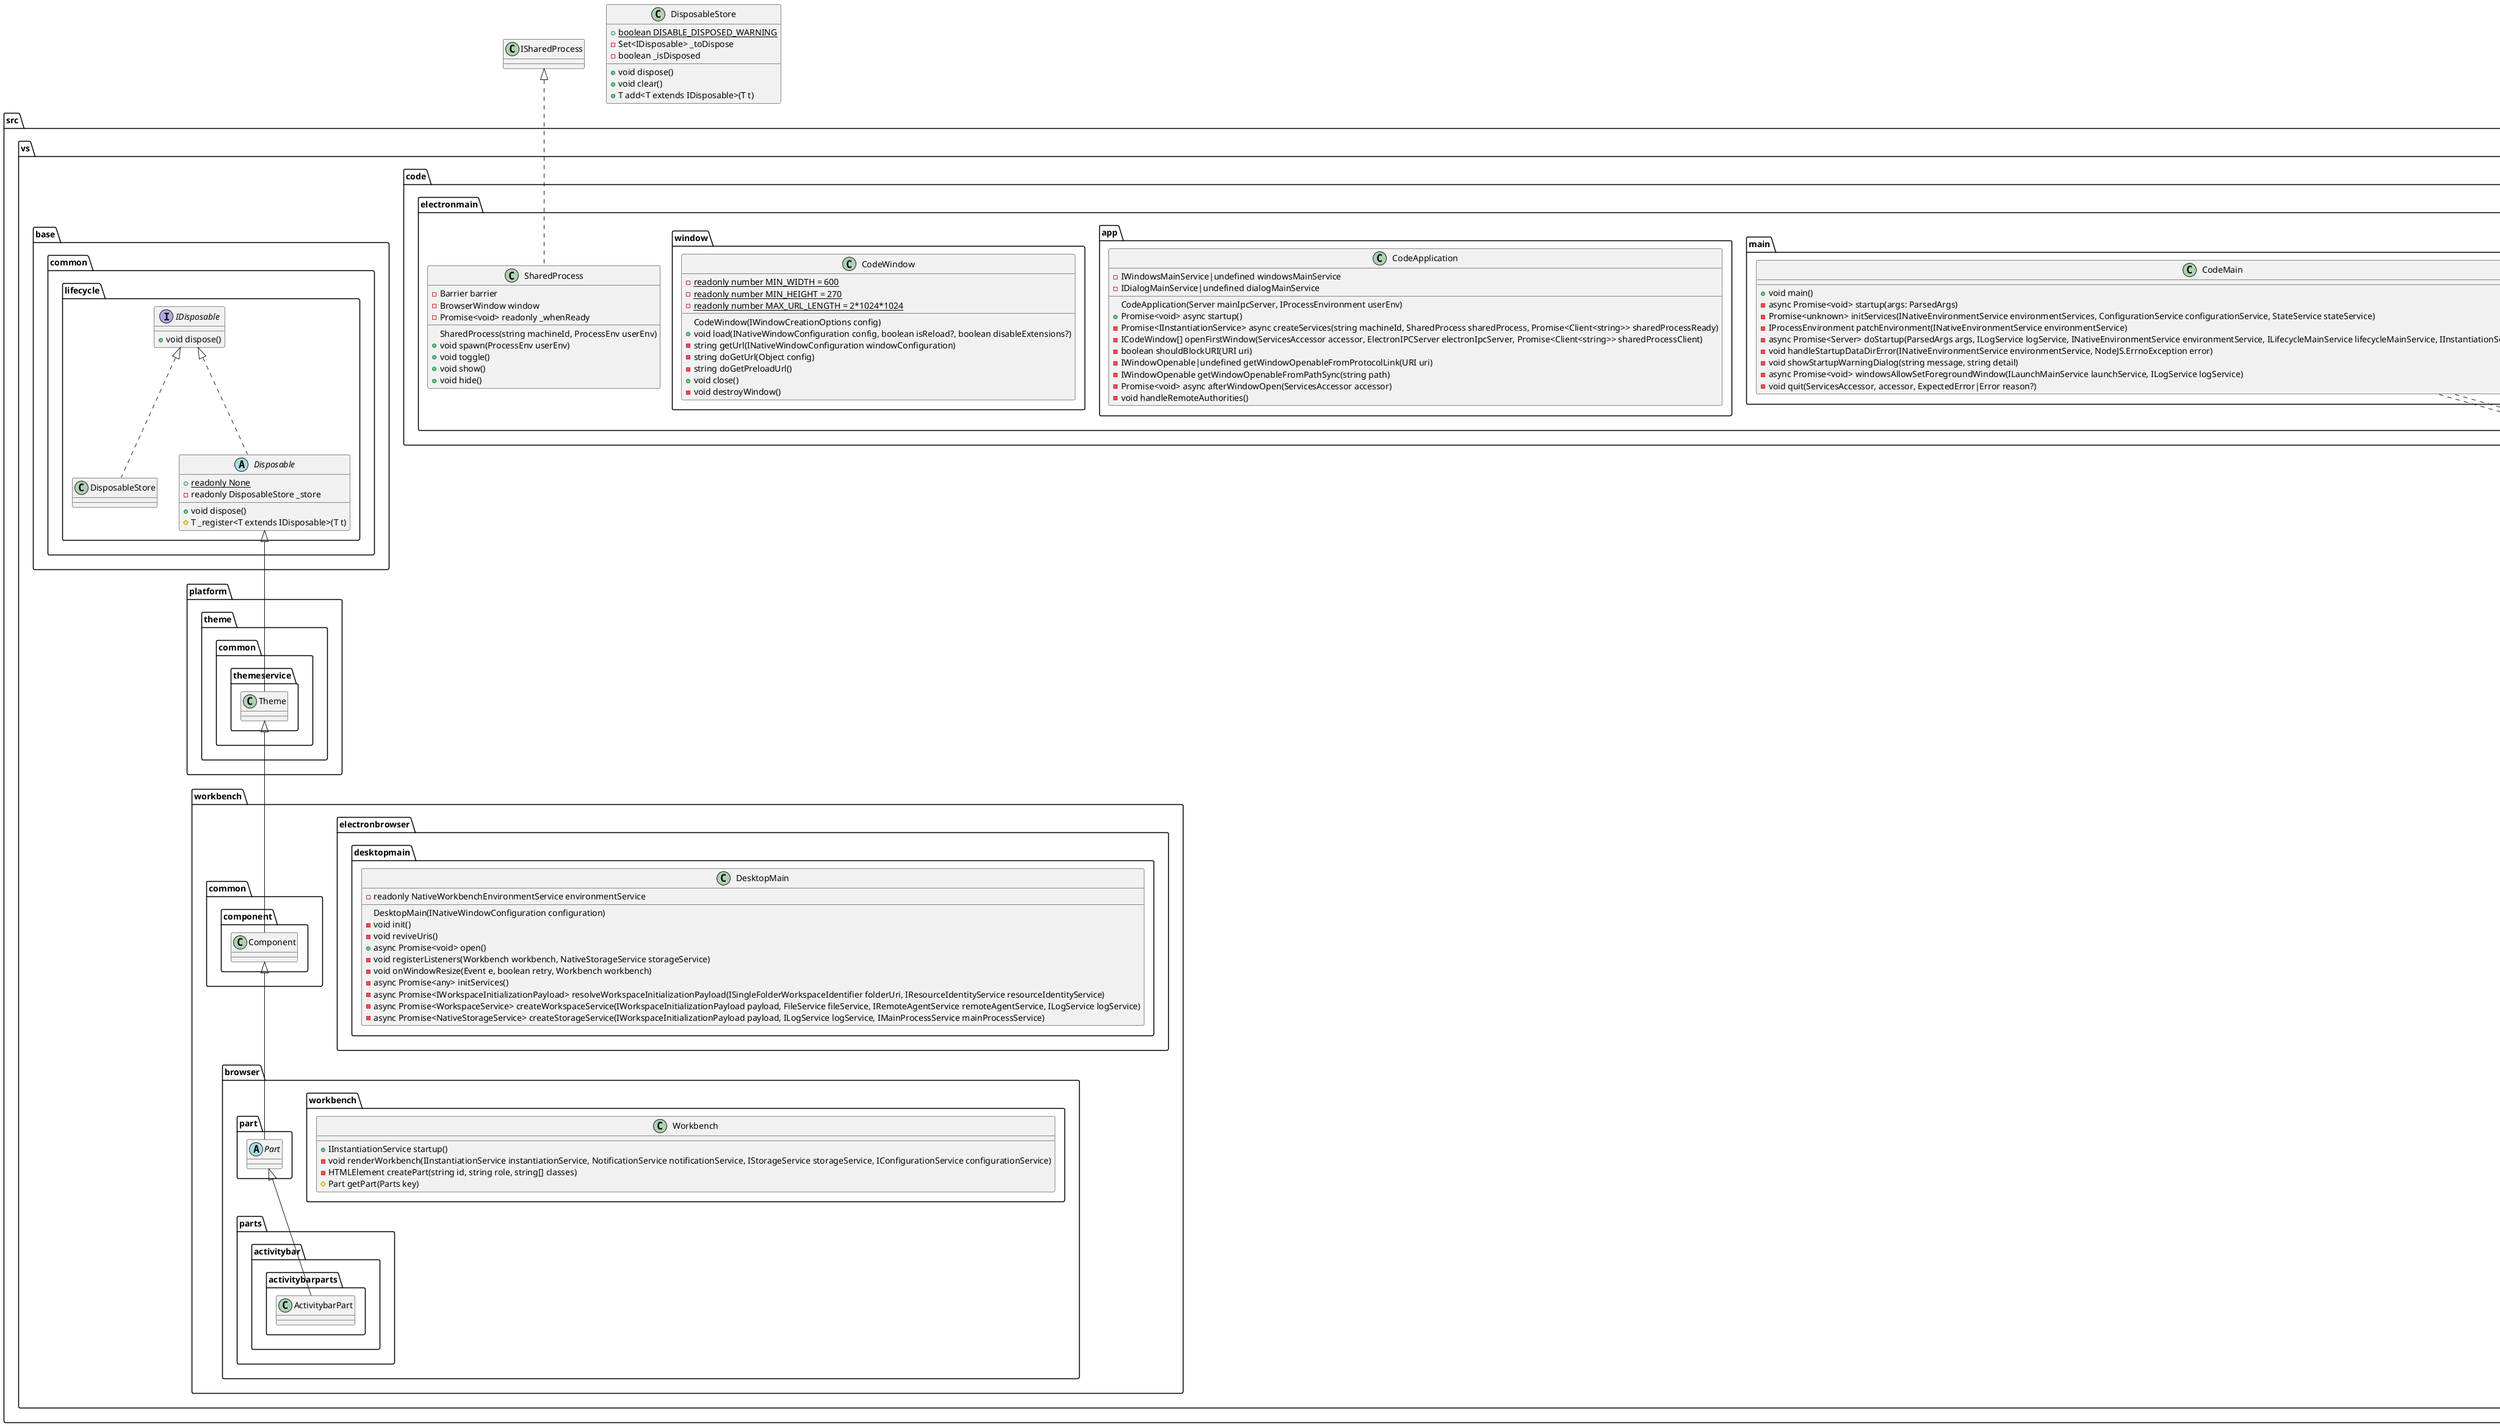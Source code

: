 @startuml vscode class
' A..>B：A依赖B，关系最弱，A使用B，依赖是单向的
' A-->B：A关联B，B是A的属性
' A<|-B：A是基类，B是派生类
' A<|..B：实现，B实现约束A
' Ao--B：聚合，特殊的依赖，不负责B的生命周期，除语义外，和普通依赖没有区别
' A*--B：组合，特殊的依赖，负责B的生命周期
    src.vs.code.electronmain.main.CodeMain ..> BufferLogService
    src.vs.code.electronmain.main.CodeMain ..> ServiceCollection
    src.vs.code.electronmain.main.CodeMain ..> BufferLogService
    src.vs.code.electronmain.main.CodeMain ..> EnvironmentService
    src.vs.code.electronmain.main.CodeMain ..> MultiplexLogService
    src.vs.code.electronmain.main.CodeMain ..> FileService
    src.vs.code.electronmain.main.CodeMain ..> DiskFileSystemProvider
    class src.vs.code.electronmain.main.CodeMain {
        + void main()
        - async Promise<void> startup(args: ParsedArgs)
        - Promise<unknown> initServices(INativeEnvironmentService environmentServices, ConfigurationService configurationService, StateService stateService)
        - IProcessEnvironment patchEnvironment(INativeEnvironmentService environmentService)
        - async Promise<Server> doStartup(ParsedArgs args, ILogService logService, INativeEnvironmentService environmentService, ILifecycleMainService lifecycleMainService, IInstantiationService instantiationService, boolean retry)
        - void handleStartupDataDirError(INativeEnvironmentService environmentService, NodeJS.ErrnoException error)
        - void showStartupWarningDialog(string message, string detail)
        - async Promise<void> windowsAllowSetForegroundWindow(ILaunchMainService launchService, ILogService logService)
        - void quit(ServicesAccessor, accessor, ExpectedError|Error reason?)
    }
    class src.vs.code.electronmain.app.CodeApplication {
        - IWindowsMainService|undefined windowsMainService
        - IDialogMainService|undefined dialogMainService
        CodeApplication(Server mainIpcServer, IProcessEnvironment userEnv)
        + Promise<void> async startup()
        - Promise<IInstantiationService> async createServices(string machineId, SharedProcess sharedProcess, Promise<Client<string>> sharedProcessReady)
        - ICodeWindow[] openFirstWindow(ServicesAccessor accessor, ElectronIPCServer electronIpcServer, Promise<Client<string>> sharedProcessClient)
        - boolean shouldBlockURI(URI uri)
        - IWindowOpenable|undefined getWindowOpenableFromProtocolLink(URI uri)
        - IWindowOpenable getWindowOpenableFromPathSync(string path)
        - Promise<void> async afterWindowOpen(ServicesAccessor accessor)
        - void handleRemoteAuthorities()
    }
    class src.vs.code.electronmain.window.CodeWindow {
        CodeWindow(IWindowCreationOptions config)
        - {static} readonly number MIN_WIDTH = 600
        - {static} readonly number MIN_HEIGHT = 270
        - {static} readonly number MAX_URL_LENGTH = 2*1024*1024
        ' loadURL
        + void load(INativeWindowConfiguration config, boolean isReload?, boolean disableExtensions?)
        - string getUrl(INativeWindowConfiguration windowConfiguration)
        - string doGetUrl(Object config)
        - string doGetPreloadUrl()
        + void close()
        - void destroyWindow()
    }
    ISharedProcess <|.. src.vs.code.electronmain.SharedProcess
    class src.vs.code.electronmain.SharedProcess {
        - Barrier barrier
        - BrowserWindow window
        - Promise<void> readonly _whenReady
        SharedProcess(string machineId, ProcessEnv userEnv)
        + void spawn(ProcessEnv userEnv)
        + void toggle()
        + void show()
        + void hide()
    }

    class src.vs.workbench.electronbrowser.desktopmain.DesktopMain {
        - readonly NativeWorkbenchEnvironmentService environmentService
        DesktopMain(INativeWindowConfiguration configuration)
        - void init()
        - void reviveUris()
        + async Promise<void> open()
        - void registerListeners(Workbench workbench, NativeStorageService storageService)
        - void onWindowResize(Event e, boolean retry, Workbench workbench)
        - async Promise<any> initServices()
        - async Promise<IWorkspaceInitializationPayload> resolveWorkspaceInitializationPayload(ISingleFolderWorkspaceIdentifier folderUri, IResourceIdentityService resourceIdentityService)
        - async Promise<WorkspaceService> createWorkspaceService(IWorkspaceInitializationPayload payload, FileService fileService, IRemoteAgentService remoteAgentService, ILogService logService)
        - async Promise<NativeStorageService> createStorageService(IWorkspaceInitializationPayload payload, ILogService logService, IMainProcessService mainProcessService)
    }

    class src.vs.workbench.browser.workbench.Workbench {
        + IInstantiationService startup()
        ' 创建TITLEBAR_PART、ACTIVITYBAR_PART、SIDEBAR_PART、EDITOR_PART、PANEL_PART、STATUSBAR_PART
        - void renderWorkbench(IInstantiationService instantiationService, NotificationService notificationService, IStorageService storageService, IConfigurationService configurationService)
        ' 直接调用document.createElement创建各个部分dom实例
        - HTMLElement createPart(string id, string role, string[] classes)
        # Part getPart(Parts key)
    }

    interface src.vs.base.common.lifecycle.IDisposable {
        + void dispose()
    }
    src.vs.base.common.lifecycle.IDisposable <|.. src.vs.base.common.lifecycle.DisposableStore
    class DisposableStore {
        + {static} boolean DISABLE_DISPOSED_WARNING
        - Set<IDisposable> _toDispose
        - boolean _isDisposed
        + void dispose()
        + void clear()
        + T add<T extends IDisposable>(T t)
    }
    src.vs.base.common.lifecycle.IDisposable <|.. src.vs.base.common.lifecycle.Disposable
    abstract src.vs.base.common.lifecycle.Disposable {
        + {static} readonly None
        - readonly DisposableStore _store
        + void dispose()
        # T _register<T extends IDisposable>(T t)
    }
    src.vs.base.common.lifecycle.Disposable <|-- src.vs.platform.theme.common.themeservice.Theme
    class src.vs.platform.theme.common.themeservice.Theme {

    }
    src.vs.platform.theme.common.themeservice.Theme <|-- src.vs.workbench.common.component.Component
    class src.vs.workbench.common.component.Component {

    }
    src.vs.workbench.common.component.Component <|-- src.vs.workbench.browser.part.Part
    abstract class src.vs.workbench.browser.part.Part {

    }
    src.vs.workbench.browser.part.Part <|-- src.vs.workbench.browser.parts.activitybar.activitybarparts.ActivitybarPart
    class src.vs.workbench.browser.parts.activitybar.activitybarparts.ActivitybarPart {
        
    }

@enduml